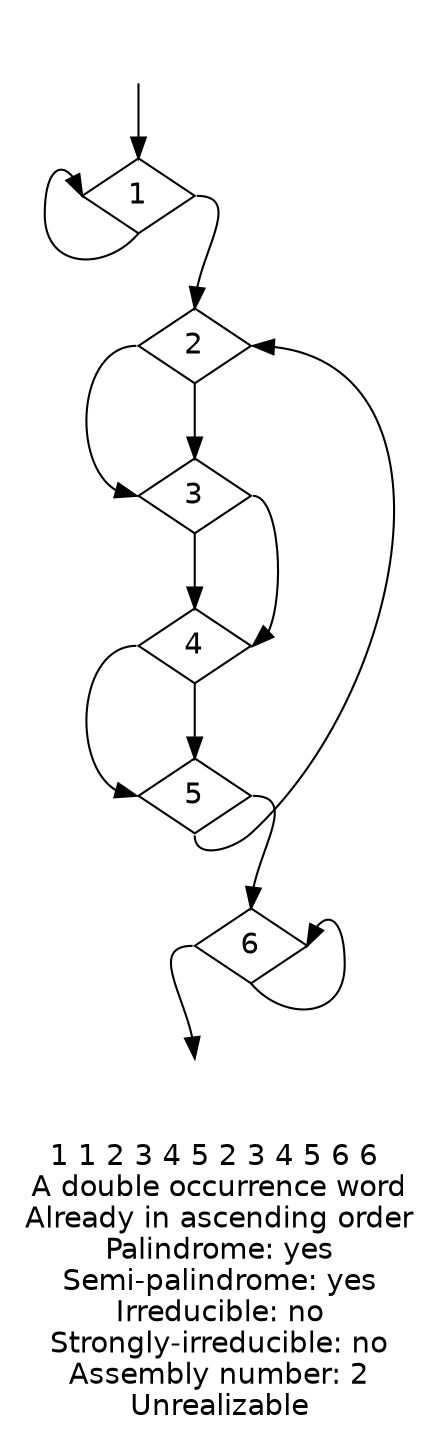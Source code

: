 digraph {
fontname="Helvetica"
node [fontname="Helvetica"]
node [shape=diamond]
label="1 1 2 3 4 5 2 3 4 5 6 6 \nA double occurrence word\nAlready in ascending order\nPalindrome: yes\nSemi-palindrome: yes\nIrreducible: no\nStrongly-irreducible: no\nAssembly number: 2\nUnrealizable\n"
a [style="invis"]
b [style="invis"]
a:s -> 1:n
1:s -> 1:w
1:e -> 2:n
2:s -> 3:n
3:s -> 4:n
4:s -> 5:n
5:s -> 2:e
2:w -> 3:w
3:e -> 4:e
4:w -> 5:w
5:e -> 6:n
6:s -> 6:e
6:w -> b:n
}
